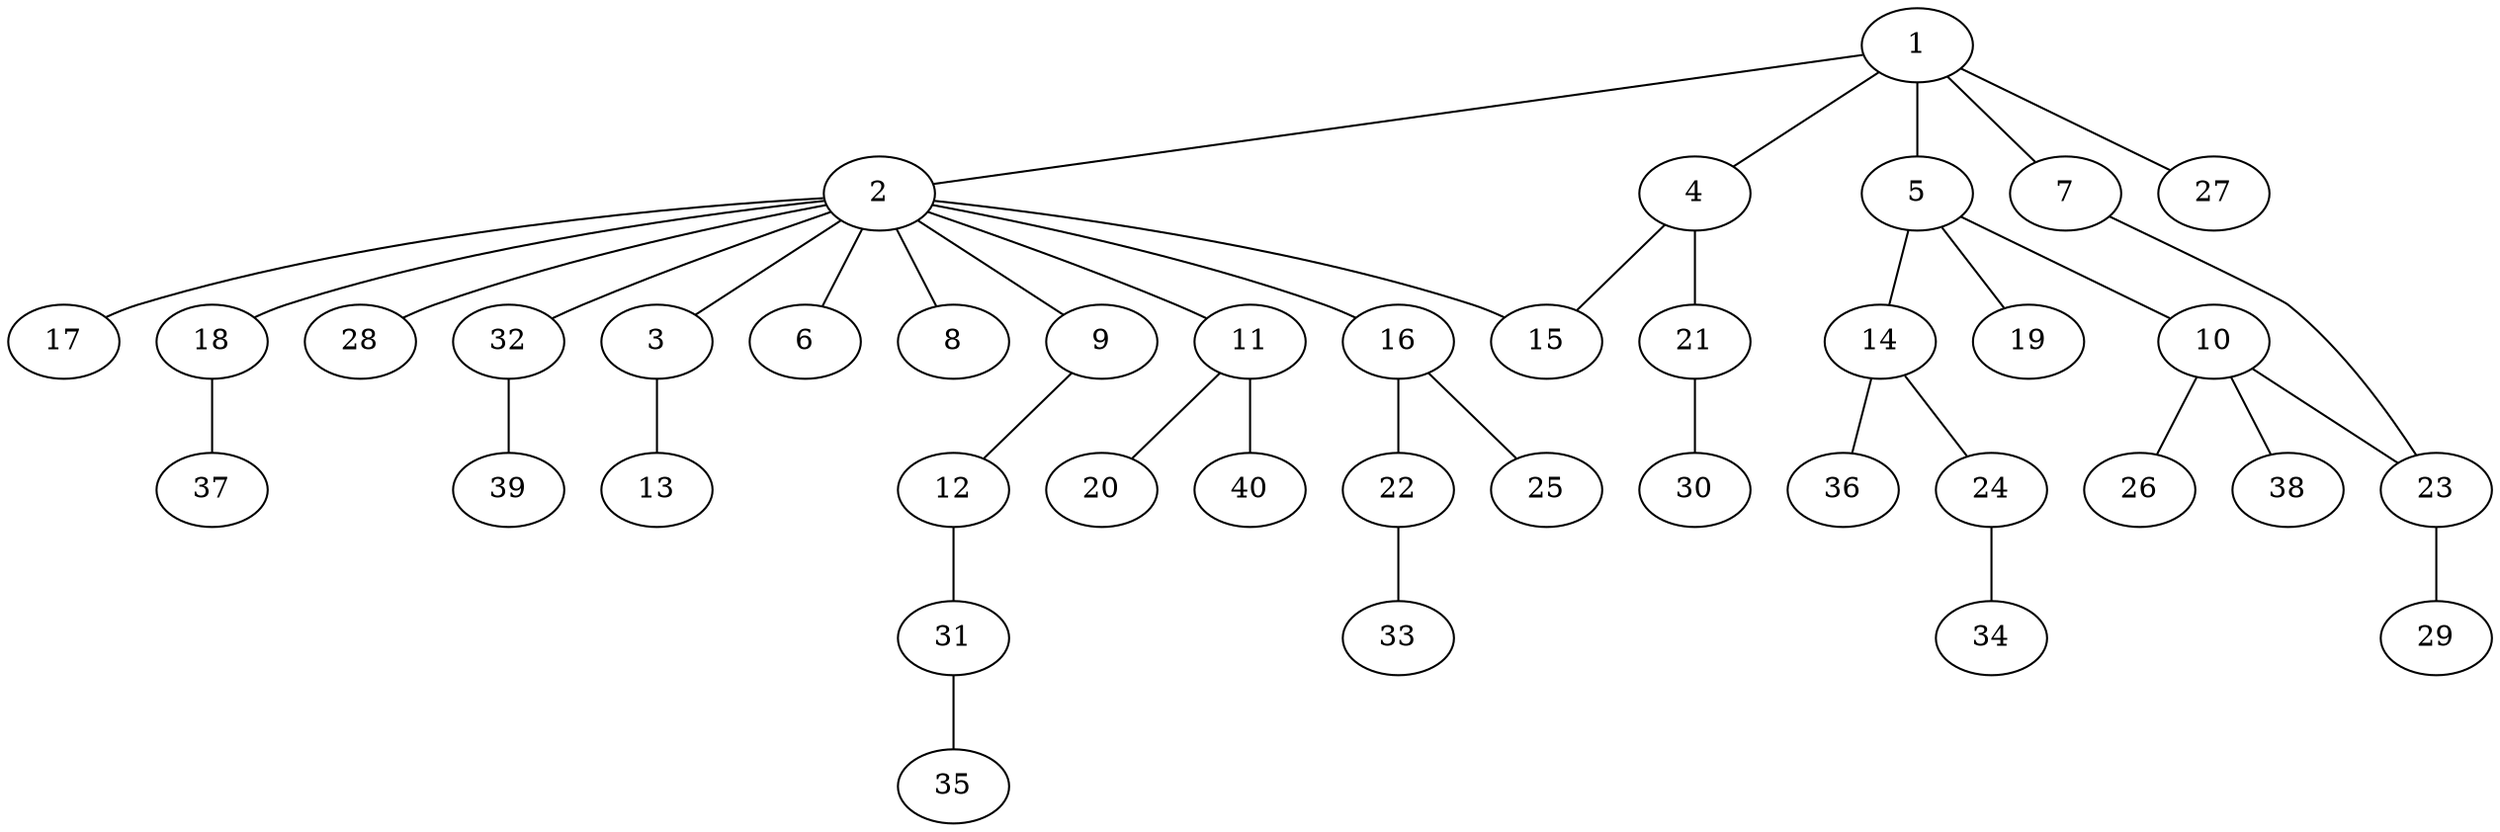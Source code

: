 graph graphname {1--2
1--4
1--5
1--7
1--27
2--3
2--6
2--8
2--9
2--11
2--15
2--16
2--17
2--18
2--28
2--32
3--13
4--15
4--21
5--10
5--14
5--19
7--23
9--12
10--23
10--26
10--38
11--20
11--40
12--31
14--24
14--36
16--22
16--25
18--37
21--30
22--33
23--29
24--34
31--35
32--39
}